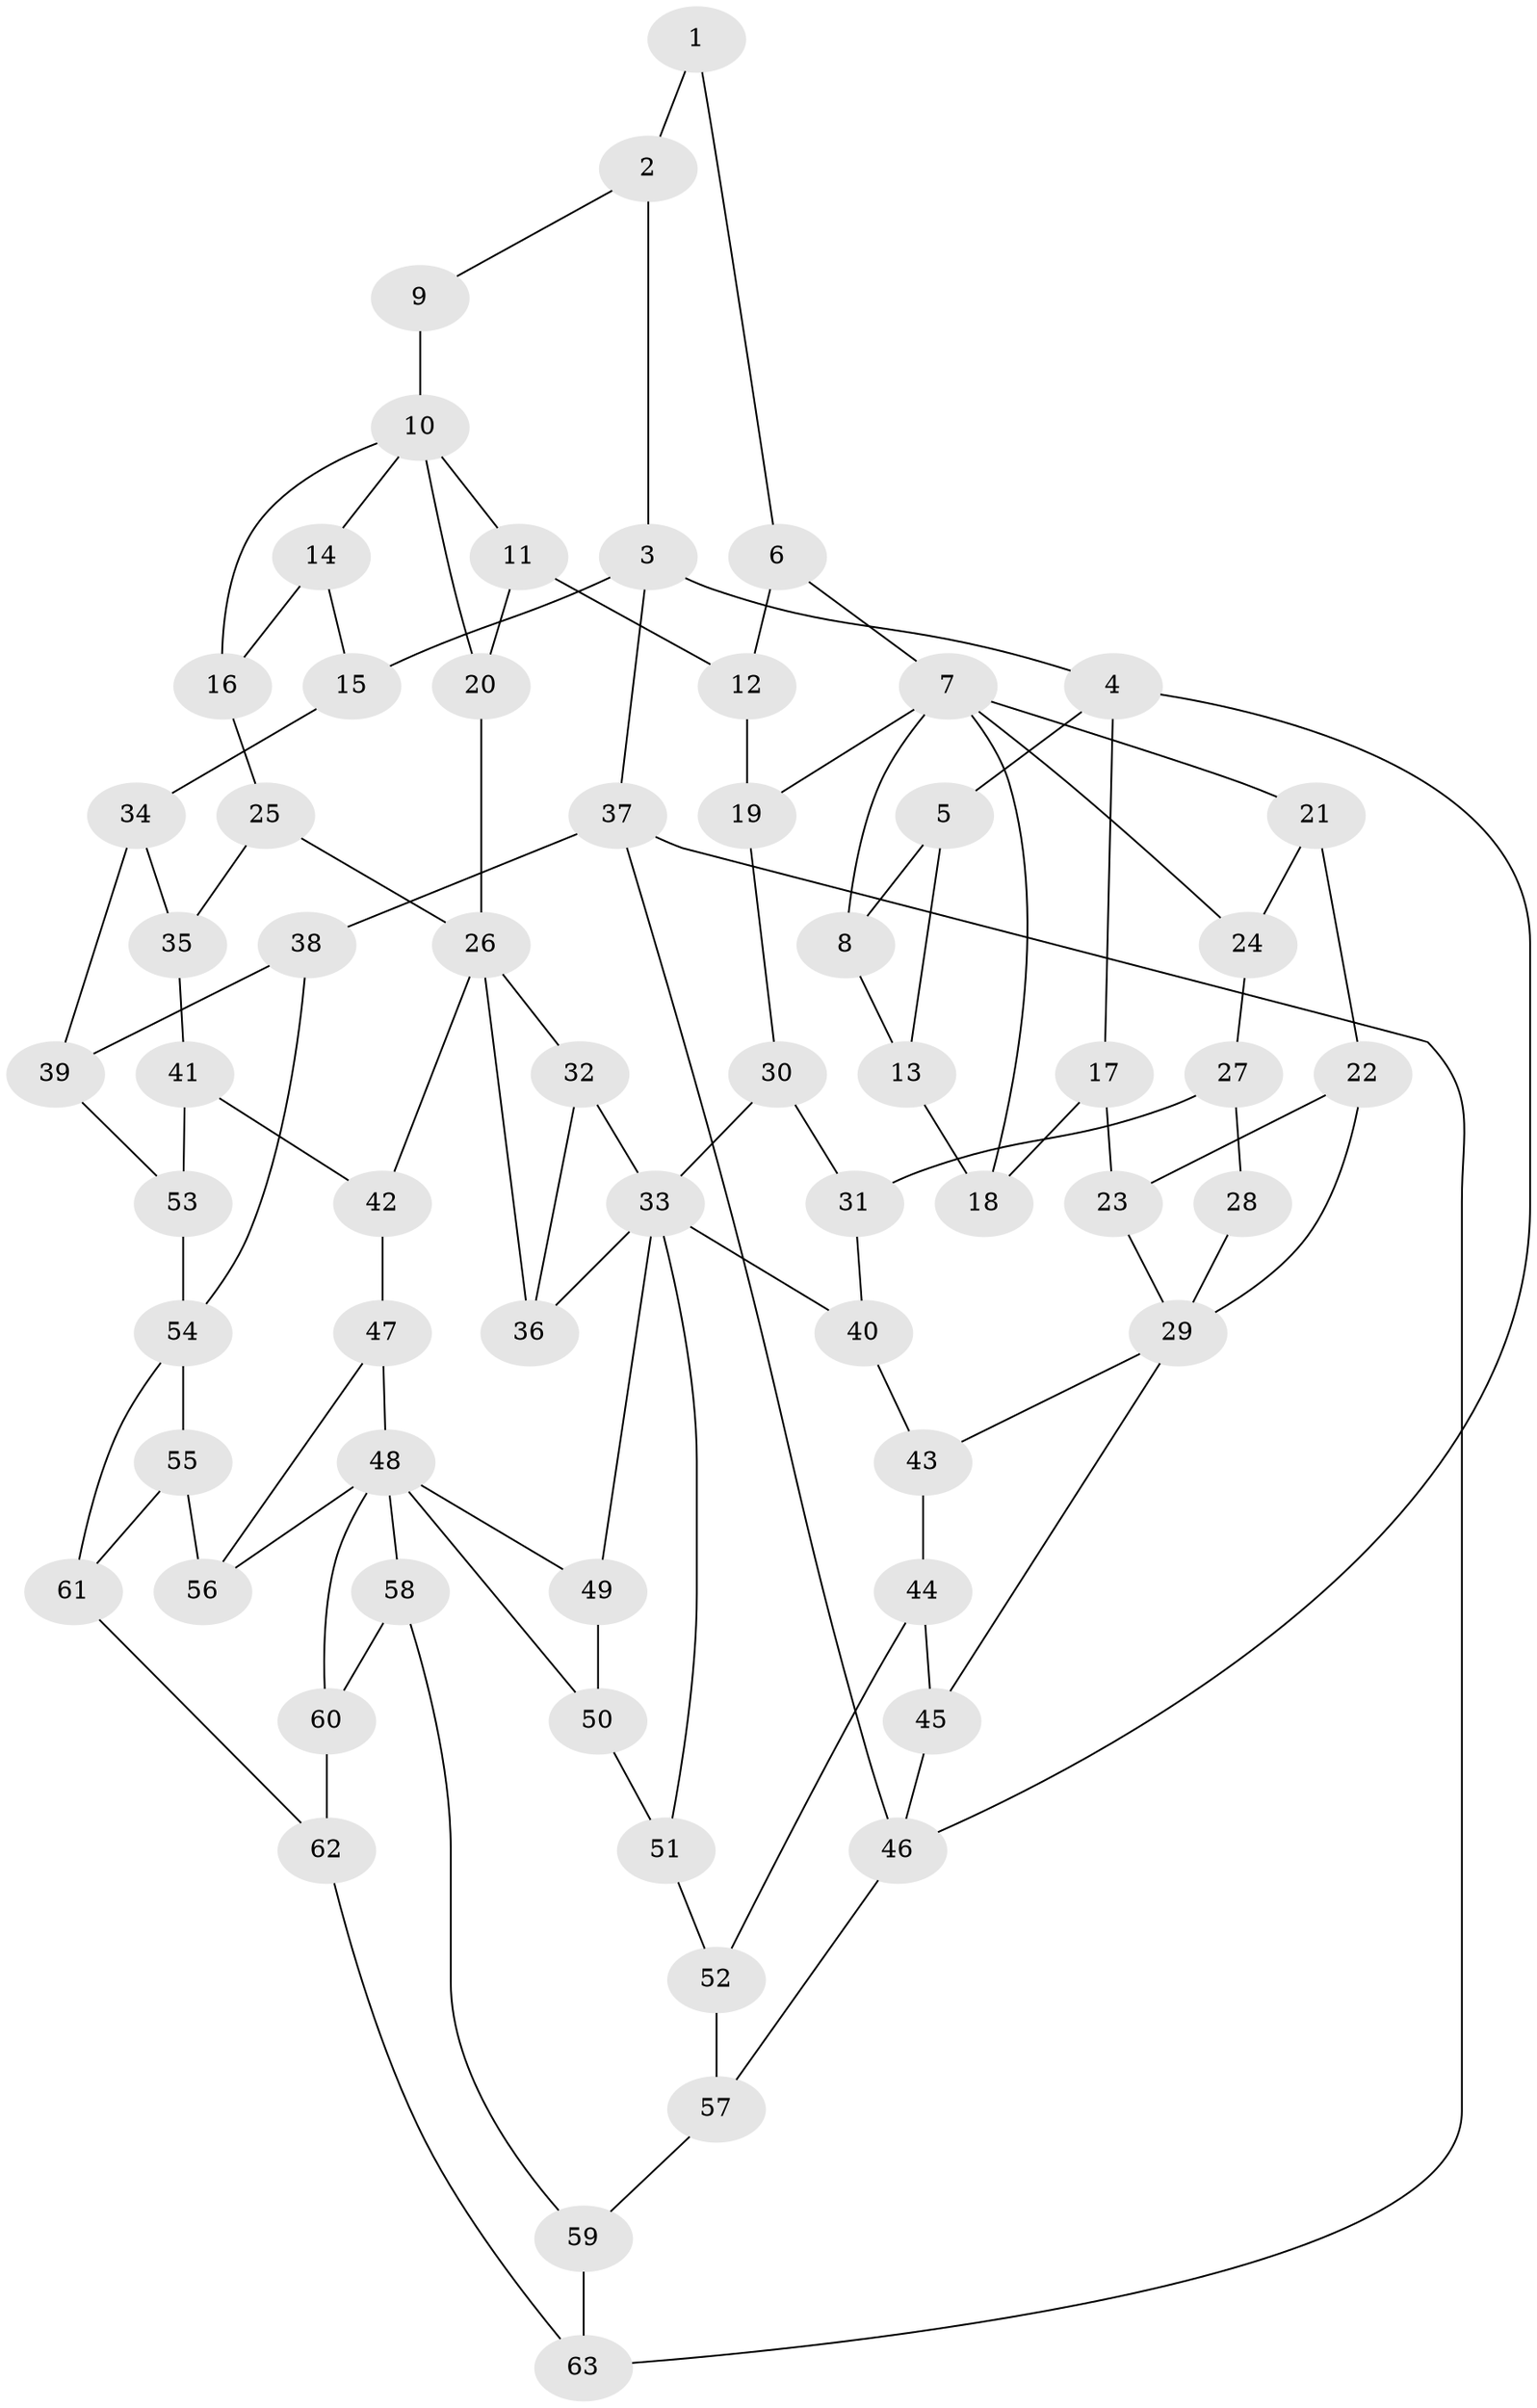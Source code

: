 // original degree distribution, {3: 0.022727272727272728, 4: 0.26136363636363635, 5: 0.4772727272727273, 6: 0.23863636363636365}
// Generated by graph-tools (version 1.1) at 2025/54/03/04/25 22:54:40]
// undirected, 63 vertices, 103 edges
graph export_dot {
  node [color=gray90,style=filled];
  1;
  2;
  3;
  4;
  5;
  6;
  7;
  8;
  9;
  10;
  11;
  12;
  13;
  14;
  15;
  16;
  17;
  18;
  19;
  20;
  21;
  22;
  23;
  24;
  25;
  26;
  27;
  28;
  29;
  30;
  31;
  32;
  33;
  34;
  35;
  36;
  37;
  38;
  39;
  40;
  41;
  42;
  43;
  44;
  45;
  46;
  47;
  48;
  49;
  50;
  51;
  52;
  53;
  54;
  55;
  56;
  57;
  58;
  59;
  60;
  61;
  62;
  63;
  1 -- 2 [weight=1.0];
  1 -- 6 [weight=1.0];
  2 -- 3 [weight=1.0];
  2 -- 9 [weight=1.0];
  3 -- 4 [weight=1.0];
  3 -- 15 [weight=1.0];
  3 -- 37 [weight=1.0];
  4 -- 5 [weight=1.0];
  4 -- 17 [weight=1.0];
  4 -- 46 [weight=1.0];
  5 -- 8 [weight=1.0];
  5 -- 13 [weight=2.0];
  6 -- 7 [weight=1.0];
  6 -- 12 [weight=1.0];
  7 -- 8 [weight=1.0];
  7 -- 18 [weight=1.0];
  7 -- 19 [weight=1.0];
  7 -- 21 [weight=1.0];
  7 -- 24 [weight=1.0];
  8 -- 13 [weight=1.0];
  9 -- 10 [weight=2.0];
  10 -- 11 [weight=1.0];
  10 -- 14 [weight=1.0];
  10 -- 16 [weight=1.0];
  10 -- 20 [weight=1.0];
  11 -- 12 [weight=1.0];
  11 -- 20 [weight=1.0];
  12 -- 19 [weight=1.0];
  13 -- 18 [weight=1.0];
  14 -- 15 [weight=1.0];
  14 -- 16 [weight=1.0];
  15 -- 34 [weight=1.0];
  16 -- 25 [weight=1.0];
  17 -- 18 [weight=1.0];
  17 -- 23 [weight=1.0];
  19 -- 30 [weight=1.0];
  20 -- 26 [weight=2.0];
  21 -- 22 [weight=1.0];
  21 -- 24 [weight=1.0];
  22 -- 23 [weight=1.0];
  22 -- 29 [weight=1.0];
  23 -- 29 [weight=1.0];
  24 -- 27 [weight=1.0];
  25 -- 26 [weight=1.0];
  25 -- 35 [weight=1.0];
  26 -- 32 [weight=1.0];
  26 -- 36 [weight=1.0];
  26 -- 42 [weight=1.0];
  27 -- 28 [weight=1.0];
  27 -- 31 [weight=1.0];
  28 -- 29 [weight=2.0];
  29 -- 43 [weight=1.0];
  29 -- 45 [weight=1.0];
  30 -- 31 [weight=1.0];
  30 -- 33 [weight=1.0];
  31 -- 40 [weight=1.0];
  32 -- 33 [weight=1.0];
  32 -- 36 [weight=1.0];
  33 -- 36 [weight=1.0];
  33 -- 40 [weight=1.0];
  33 -- 49 [weight=1.0];
  33 -- 51 [weight=1.0];
  34 -- 35 [weight=1.0];
  34 -- 39 [weight=1.0];
  35 -- 41 [weight=1.0];
  37 -- 38 [weight=1.0];
  37 -- 46 [weight=1.0];
  37 -- 63 [weight=1.0];
  38 -- 39 [weight=1.0];
  38 -- 54 [weight=1.0];
  39 -- 53 [weight=1.0];
  40 -- 43 [weight=1.0];
  41 -- 42 [weight=1.0];
  41 -- 53 [weight=1.0];
  42 -- 47 [weight=1.0];
  43 -- 44 [weight=1.0];
  44 -- 45 [weight=1.0];
  44 -- 52 [weight=1.0];
  45 -- 46 [weight=1.0];
  46 -- 57 [weight=1.0];
  47 -- 48 [weight=1.0];
  47 -- 56 [weight=1.0];
  48 -- 49 [weight=1.0];
  48 -- 50 [weight=1.0];
  48 -- 56 [weight=1.0];
  48 -- 58 [weight=1.0];
  48 -- 60 [weight=1.0];
  49 -- 50 [weight=1.0];
  50 -- 51 [weight=1.0];
  51 -- 52 [weight=1.0];
  52 -- 57 [weight=1.0];
  53 -- 54 [weight=1.0];
  54 -- 55 [weight=1.0];
  54 -- 61 [weight=1.0];
  55 -- 56 [weight=1.0];
  55 -- 61 [weight=1.0];
  57 -- 59 [weight=1.0];
  58 -- 59 [weight=1.0];
  58 -- 60 [weight=1.0];
  59 -- 63 [weight=1.0];
  60 -- 62 [weight=1.0];
  61 -- 62 [weight=1.0];
  62 -- 63 [weight=1.0];
}
